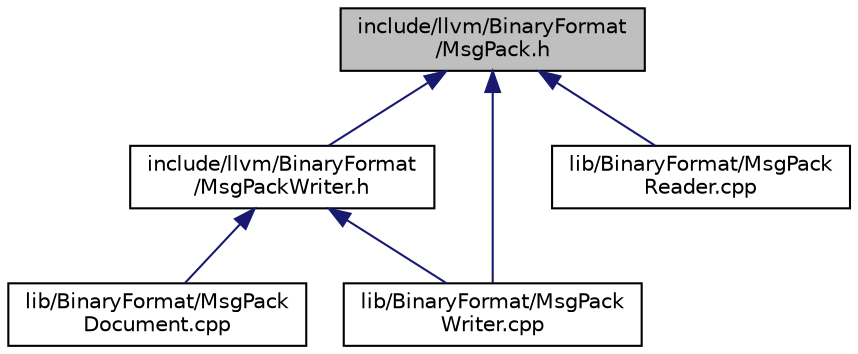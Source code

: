 digraph "include/llvm/BinaryFormat/MsgPack.h"
{
 // LATEX_PDF_SIZE
  bgcolor="transparent";
  edge [fontname="Helvetica",fontsize="10",labelfontname="Helvetica",labelfontsize="10"];
  node [fontname="Helvetica",fontsize="10",shape="box"];
  Node1 [label="include/llvm/BinaryFormat\l/MsgPack.h",height=0.2,width=0.4,color="black", fillcolor="grey75", style="filled", fontcolor="black",tooltip="This file contains constants used for implementing MessagePack support."];
  Node1 -> Node2 [dir="back",color="midnightblue",fontsize="10",style="solid",fontname="Helvetica"];
  Node2 [label="include/llvm/BinaryFormat\l/MsgPackWriter.h",height=0.2,width=0.4,color="black",URL="$MsgPackWriter_8h.html",tooltip="This file contains a MessagePack writer."];
  Node2 -> Node3 [dir="back",color="midnightblue",fontsize="10",style="solid",fontname="Helvetica"];
  Node3 [label="lib/BinaryFormat/MsgPack\lDocument.cpp",height=0.2,width=0.4,color="black",URL="$MsgPackDocument_8cpp.html",tooltip=" "];
  Node2 -> Node4 [dir="back",color="midnightblue",fontsize="10",style="solid",fontname="Helvetica"];
  Node4 [label="lib/BinaryFormat/MsgPack\lWriter.cpp",height=0.2,width=0.4,color="black",URL="$MsgPackWriter_8cpp.html",tooltip="This file implements a MessagePack writer."];
  Node1 -> Node5 [dir="back",color="midnightblue",fontsize="10",style="solid",fontname="Helvetica"];
  Node5 [label="lib/BinaryFormat/MsgPack\lReader.cpp",height=0.2,width=0.4,color="black",URL="$MsgPackReader_8cpp.html",tooltip="This file implements a MessagePack reader."];
  Node1 -> Node4 [dir="back",color="midnightblue",fontsize="10",style="solid",fontname="Helvetica"];
}
